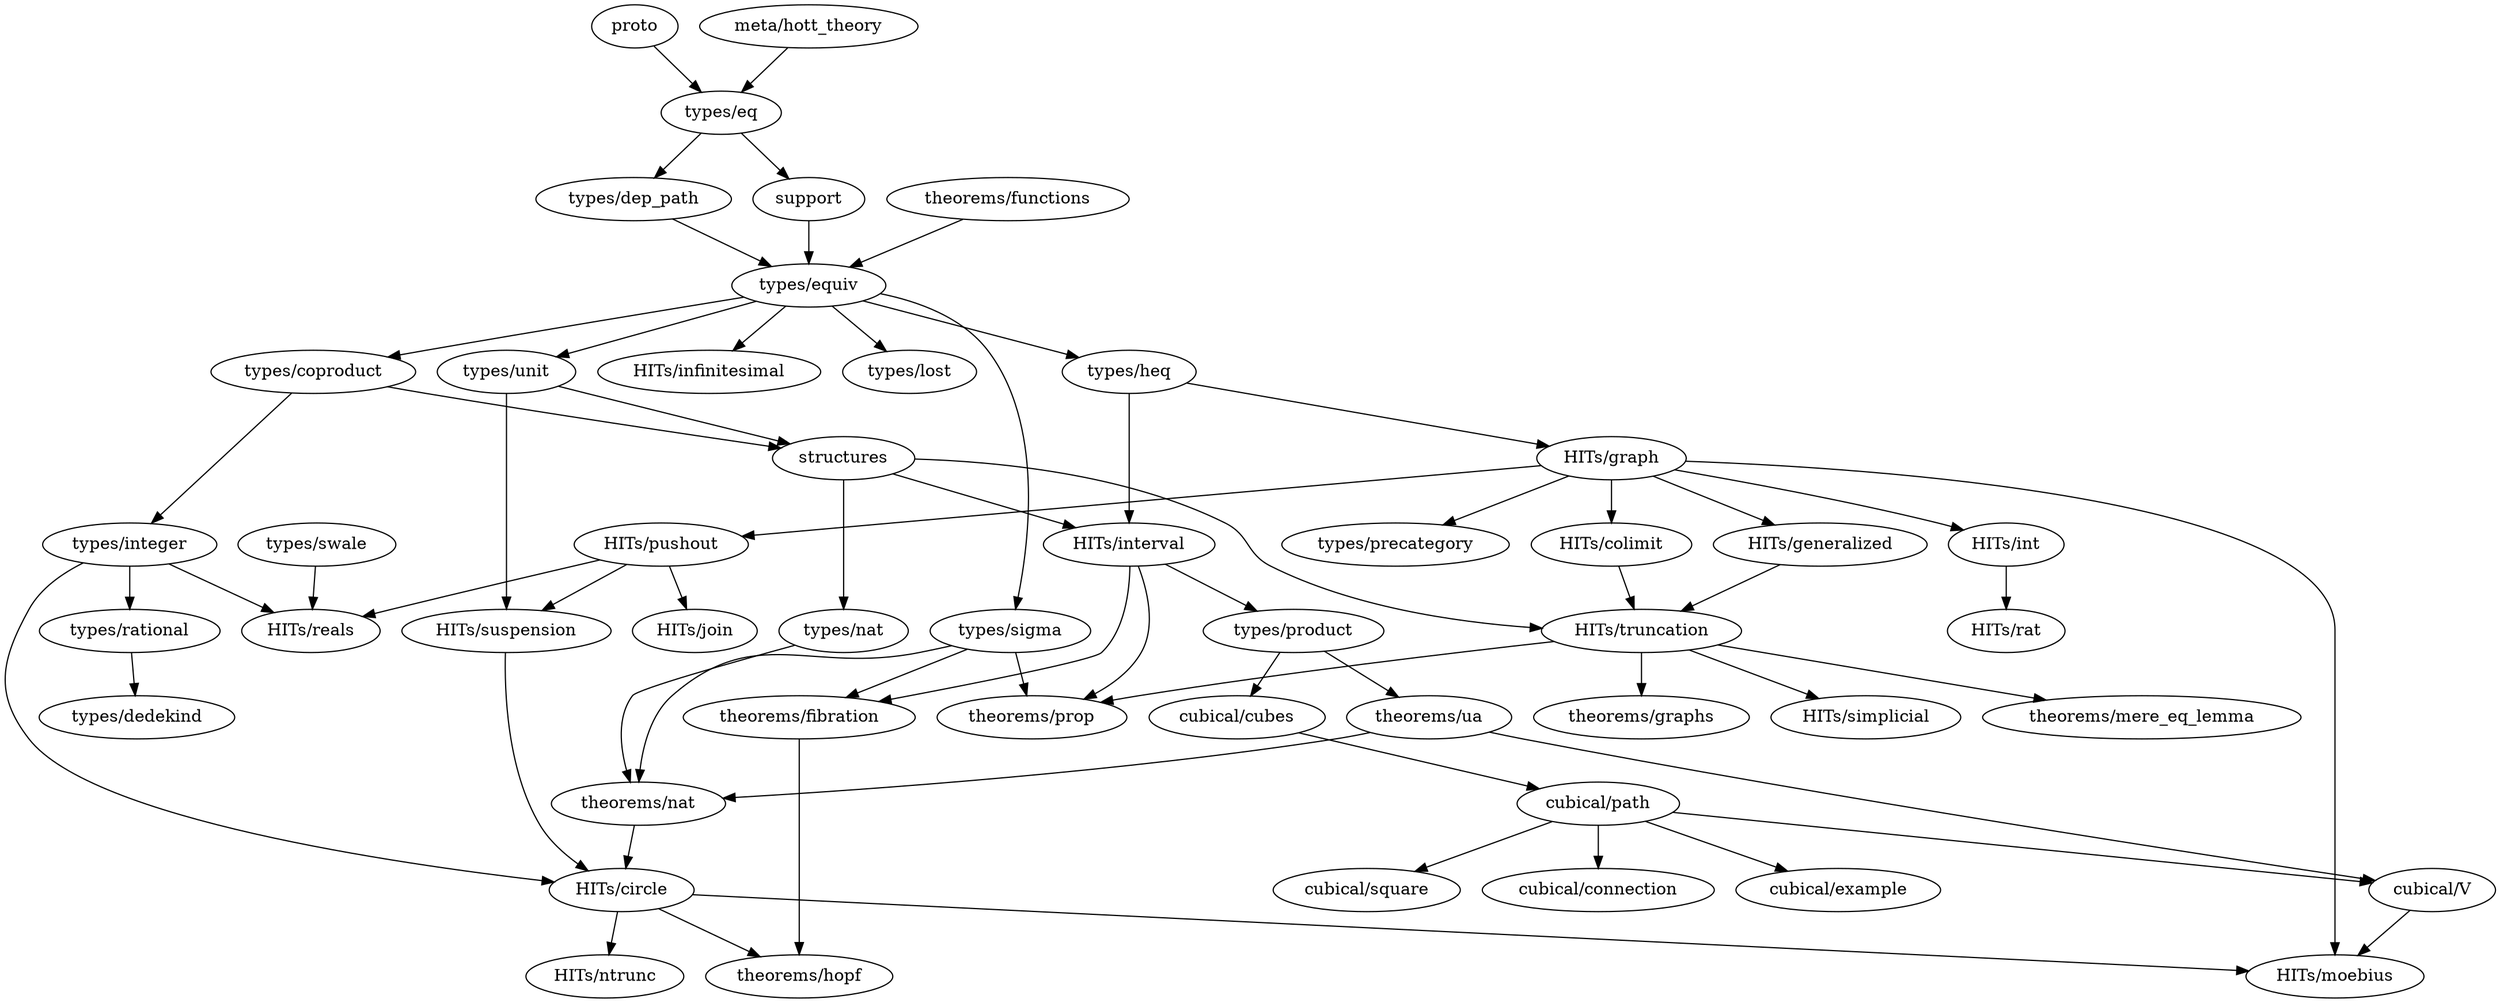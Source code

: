digraph dependency_map {
  proto -> "types/eq"
  "meta/hott_theory" -> "types/eq"
  support -> "types/equiv"
  structures -> {
    "HITs/interval",
    "HITs/truncation",
    "types/nat"
  }

  subgraph types {
    "types/coproduct" -> { "types/integer", structures }
    "types/dedekind"
    "types/dep_path" -> "types/equiv"
    "types/eq" -> { "types/dep_path", support }
    "types/equiv" -> {
      "types/heq",
      "HITs/infinitesimal",
      "types/coproduct",
      "types/lost",
      "types/unit",
      "types/sigma"
    }
    "types/heq" -> {
      "HITs/interval",
      "HITs/graph"
    }
    "types/integer" -> {
      "HITs/circle",
      "HITs/reals",
      "types/rational"
    }
    "types/lost"
    "types/nat" -> { "theorems/nat" }
    "types/product" -> { "cubical/cubes", "theorems/ua" }
    "types/rational" -> { "types/dedekind" }
    "types/sigma" -> { "theorems/fibration", "theorems/prop", "theorems/nat" }
    "types/swale" -> { "HITs/reals" }
    "types/unit" -> { structures, "HITs/suspension" }
  }

  subgraph HITs {
    "HITs/circle" -> { "HITs/ntrunc", "theorems/hopf", "HITs/moebius" }
    "HITs/colimit" -> "HITs/truncation"
    "HITs/generalized" -> "HITs/truncation"
    "HITs/graph" -> {
      "HITs/colimit",
      "HITs/generalized",
      "HITs/int",
      "HITs/pushout",
      "HITs/moebius",
      "types/precategory"
    }
    "HITs/infinitesimal"
    "HITs/int" -> "HITs/rat"
    "HITs/interval" -> {
      "types/product",
      "theorems/prop",
      "theorems/fibration"
    }
    "HITs/join"
    "HITs/moebius"
    "HITs/ntrunc"
    "HITs/pushout" -> {
      "HITs/join",
      "HITs/reals",
      "HITs/suspension"
    }
    "HITs/rat"
    "HITs/reals"
    "HITs/simplicial"
    "HITs/suspension" -> "HITs/circle"
    "HITs/truncation" -> {
      "theorems/mere_eq_lemma",
      "theorems/prop",
      "theorems/graphs",
      "HITs/simplicial"
    }
  }

  subgraph cubical {
    "cubical/connection"
    "cubical/cubes" -> "cubical/path"
    "cubical/example"
    "cubical/path" -> {
      "cubical/square",
      "cubical/example",
      "cubical/V",
      "cubical/connection"
    }
    "cubical/square"
    "cubical/V" -> "HITs/moebius"
  }

  subgraph theorems {
    "theorems/fibration" -> { "theorems/hopf" }
    "theorems/functions" -> { "types/equiv" }
    "theorems/graphs"
    "theorems/hopf"
    "theorems/mere_eq_lemma"
    "theorems/nat" -> { "HITs/circle" }
    "theorems/prop"
    "theorems/ua" -> { "theorems/nat", "cubical/V" }
  }
}
